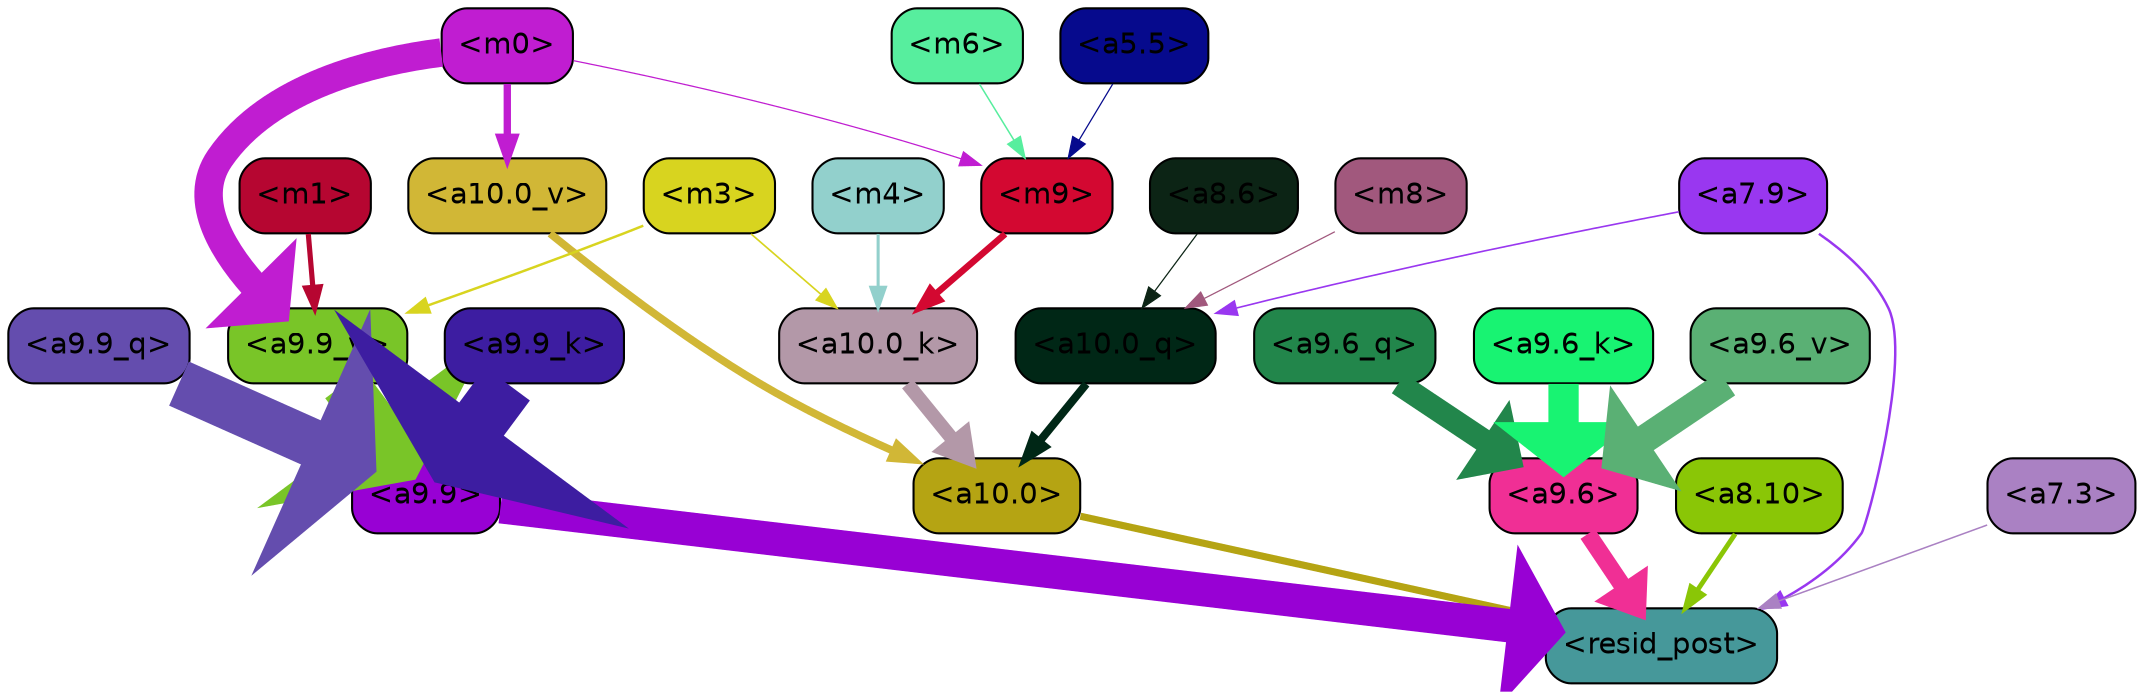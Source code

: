 strict digraph "" {
	graph [bgcolor=transparent,
		layout=dot,
		overlap=false,
		splines=true
	];
	"<a10.0>"	[color=black,
		fillcolor="#b5a413",
		fontname=Helvetica,
		shape=box,
		style="filled, rounded"];
	"<resid_post>"	[color=black,
		fillcolor="#46989a",
		fontname=Helvetica,
		shape=box,
		style="filled, rounded"];
	"<a10.0>" -> "<resid_post>"	[color="#b5a413",
		penwidth=3.4253244400024414];
	"<a9.9>"	[color=black,
		fillcolor="#9801d4",
		fontname=Helvetica,
		shape=box,
		style="filled, rounded"];
	"<a9.9>" -> "<resid_post>"	[color="#9801d4",
		penwidth=16.05378818511963];
	"<a9.6>"	[color=black,
		fillcolor="#f02f95",
		fontname=Helvetica,
		shape=box,
		style="filled, rounded"];
	"<a9.6>" -> "<resid_post>"	[color="#f02f95",
		penwidth=8.33797836303711];
	"<a8.10>"	[color=black,
		fillcolor="#8ac606",
		fontname=Helvetica,
		shape=box,
		style="filled, rounded"];
	"<a8.10>" -> "<resid_post>"	[color="#8ac606",
		penwidth=2.3390636444091797];
	"<a7.9>"	[color=black,
		fillcolor="#9937f0",
		fontname=Helvetica,
		shape=box,
		style="filled, rounded"];
	"<a7.9>" -> "<resid_post>"	[color="#9937f0",
		penwidth=1.1926651000976562];
	"<a10.0_q>"	[color=black,
		fillcolor="#002716",
		fontname=Helvetica,
		shape=box,
		style="filled, rounded"];
	"<a7.9>" -> "<a10.0_q>"	[color="#9937f0",
		penwidth=0.7811813354492188];
	"<a7.3>"	[color=black,
		fillcolor="#aa81c3",
		fontname=Helvetica,
		shape=box,
		style="filled, rounded"];
	"<a7.3>" -> "<resid_post>"	[color="#aa81c3",
		penwidth=0.7339706420898438];
	"<a10.0_q>" -> "<a10.0>"	[color="#002716",
		penwidth=3.861766815185547];
	"<a10.0_k>"	[color=black,
		fillcolor="#b398a8",
		fontname=Helvetica,
		shape=box,
		style="filled, rounded"];
	"<a10.0_k>" -> "<a10.0>"	[color="#b398a8",
		penwidth=6.691814422607422];
	"<a10.0_v>"	[color=black,
		fillcolor="#d1b736",
		fontname=Helvetica,
		shape=box,
		style="filled, rounded"];
	"<a10.0_v>" -> "<a10.0>"	[color="#d1b736",
		penwidth=3.703948974609375];
	"<m8>"	[color=black,
		fillcolor="#a1587d",
		fontname=Helvetica,
		shape=box,
		style="filled, rounded"];
	"<m8>" -> "<a10.0_q>"	[color="#a1587d",
		penwidth=0.6];
	"<a8.6>"	[color=black,
		fillcolor="#0c2415",
		fontname=Helvetica,
		shape=box,
		style="filled, rounded"];
	"<a8.6>" -> "<a10.0_q>"	[color="#0c2415",
		penwidth=0.6];
	"<m9>"	[color=black,
		fillcolor="#d30831",
		fontname=Helvetica,
		shape=box,
		style="filled, rounded"];
	"<m9>" -> "<a10.0_k>"	[color="#d30831",
		penwidth=3.1536026000976562];
	"<m4>"	[color=black,
		fillcolor="#92d0cc",
		fontname=Helvetica,
		shape=box,
		style="filled, rounded"];
	"<m4>" -> "<a10.0_k>"	[color="#92d0cc",
		penwidth=1.4532089233398438];
	"<m3>"	[color=black,
		fillcolor="#d8d41f",
		fontname=Helvetica,
		shape=box,
		style="filled, rounded"];
	"<m3>" -> "<a10.0_k>"	[color="#d8d41f",
		penwidth=0.8012542724609375];
	"<a9.9_v>"	[color=black,
		fillcolor="#79c528",
		fontname=Helvetica,
		shape=box,
		style="filled, rounded"];
	"<m3>" -> "<a9.9_v>"	[color="#d8d41f",
		penwidth=1.1908531188964844];
	"<m0>"	[color=black,
		fillcolor="#c01dd1",
		fontname=Helvetica,
		shape=box,
		style="filled, rounded"];
	"<m0>" -> "<a10.0_v>"	[color="#c01dd1",
		penwidth=3.520832061767578];
	"<m0>" -> "<m9>"	[color="#c01dd1",
		penwidth=0.6];
	"<m0>" -> "<a9.9_v>"	[color="#c01dd1",
		penwidth=13.6649169921875];
	"<m6>"	[color=black,
		fillcolor="#57ee9e",
		fontname=Helvetica,
		shape=box,
		style="filled, rounded"];
	"<m6>" -> "<m9>"	[color="#57ee9e",
		penwidth=0.7276992797851562];
	"<a5.5>"	[color=black,
		fillcolor="#060a8d",
		fontname=Helvetica,
		shape=box,
		style="filled, rounded"];
	"<a5.5>" -> "<m9>"	[color="#060a8d",
		penwidth=0.6];
	"<a9.9_q>"	[color=black,
		fillcolor="#644dae",
		fontname=Helvetica,
		shape=box,
		style="filled, rounded"];
	"<a9.9_q>" -> "<a9.9>"	[color="#644dae",
		penwidth=23.20368194580078];
	"<a9.6_q>"	[color=black,
		fillcolor="#22864b",
		fontname=Helvetica,
		shape=box,
		style="filled, rounded"];
	"<a9.6_q>" -> "<a9.6>"	[color="#22864b",
		penwidth=11.181507110595703];
	"<a9.9_k>"	[color=black,
		fillcolor="#3d1da1",
		fontname=Helvetica,
		shape=box,
		style="filled, rounded"];
	"<a9.9_k>" -> "<a9.9>"	[color="#3d1da1",
		penwidth=26.641464233398438];
	"<a9.6_k>"	[color=black,
		fillcolor="#18f372",
		fontname=Helvetica,
		shape=box,
		style="filled, rounded"];
	"<a9.6_k>" -> "<a9.6>"	[color="#18f372",
		penwidth=14.532459259033203];
	"<a9.9_v>" -> "<a9.9>"	[color="#79c528",
		penwidth=23.02225112915039];
	"<a9.6_v>"	[color=black,
		fillcolor="#5ab074",
		fontname=Helvetica,
		shape=box,
		style="filled, rounded"];
	"<a9.6_v>" -> "<a9.6>"	[color="#5ab074",
		penwidth=13.634431838989258];
	"<m1>"	[color=black,
		fillcolor="#b60631",
		fontname=Helvetica,
		shape=box,
		style="filled, rounded"];
	"<m1>" -> "<a9.9_v>"	[color="#b60631",
		penwidth=2.484710693359375];
}
